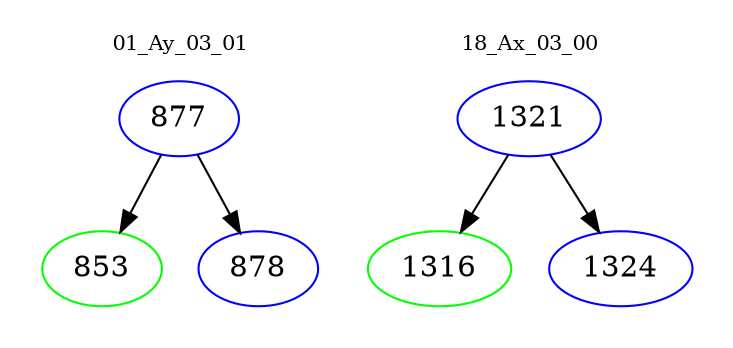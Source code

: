 digraph{
subgraph cluster_0 {
color = white
label = "01_Ay_03_01";
fontsize=10;
T0_877 [label="877", color="blue"]
T0_877 -> T0_853 [color="black"]
T0_853 [label="853", color="green"]
T0_877 -> T0_878 [color="black"]
T0_878 [label="878", color="blue"]
}
subgraph cluster_1 {
color = white
label = "18_Ax_03_00";
fontsize=10;
T1_1321 [label="1321", color="blue"]
T1_1321 -> T1_1316 [color="black"]
T1_1316 [label="1316", color="green"]
T1_1321 -> T1_1324 [color="black"]
T1_1324 [label="1324", color="blue"]
}
}
